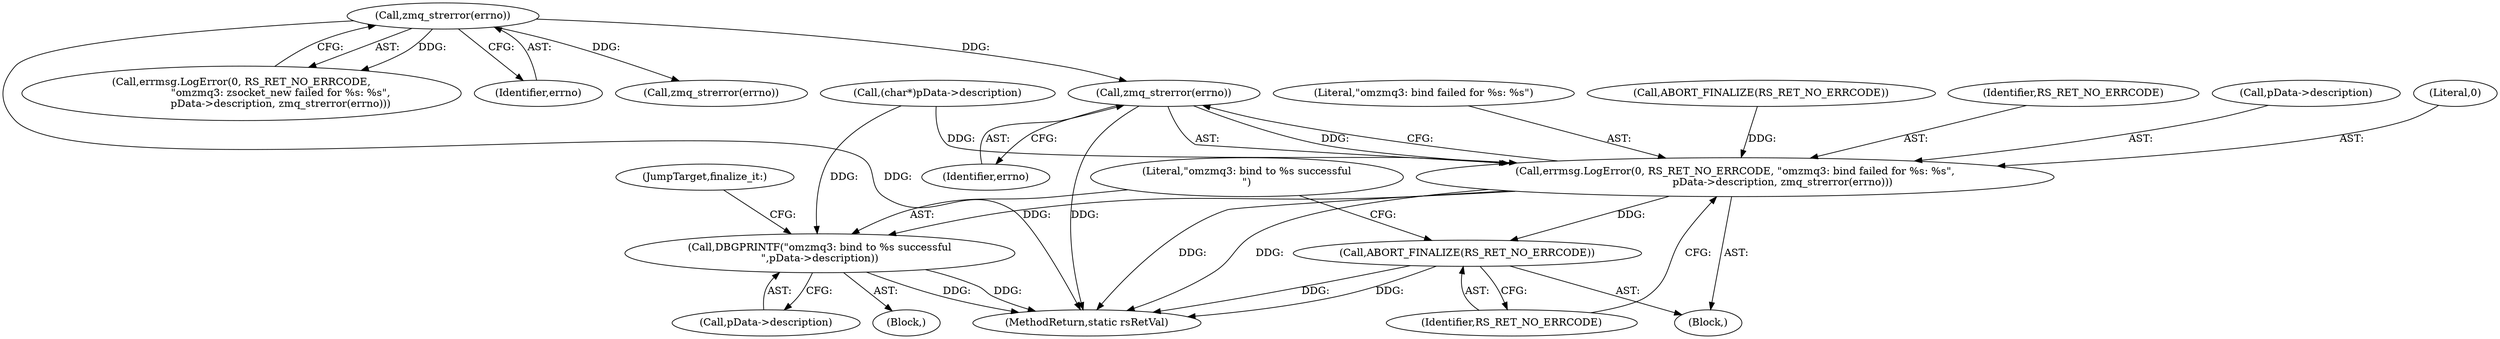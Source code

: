 digraph "0_rsyslog_062d0c671a29f7c6f7dff4a2f1f35df375bbb30b_0@API" {
"1000416" [label="(Call,zmq_strerror(errno))"];
"1000148" [label="(Call,zmq_strerror(errno))"];
"1000409" [label="(Call,errmsg.LogError(0, RS_RET_NO_ERRCODE, \"omzmq3: bind failed for %s: %s\",\n                             pData->description, zmq_strerror(errno)))"];
"1000418" [label="(Call,ABORT_FINALIZE(RS_RET_NO_ERRCODE))"];
"1000420" [label="(Call,DBGPRINTF(\"omzmq3: bind to %s successful\n\",pData->description))"];
"1000141" [label="(Call,errmsg.LogError(0, RS_RET_NO_ERRCODE,\n                        \"omzmq3: zsocket_new failed for %s: %s\",\n                        pData->description, zmq_strerror(errno)))"];
"1000409" [label="(Call,errmsg.LogError(0, RS_RET_NO_ERRCODE, \"omzmq3: bind failed for %s: %s\",\n                             pData->description, zmq_strerror(errno)))"];
"1000457" [label="(JumpTarget,finalize_it:)"];
"1000417" [label="(Identifier,errno)"];
"1000412" [label="(Literal,\"omzmq3: bind failed for %s: %s\")"];
"1000408" [label="(Block,)"];
"1000422" [label="(Call,pData->description)"];
"1000150" [label="(Call,ABORT_FINALIZE(RS_RET_NO_ERRCODE))"];
"1000411" [label="(Identifier,RS_RET_NO_ERRCODE)"];
"1000421" [label="(Literal,\"omzmq3: bind to %s successful\n\")"];
"1000394" [label="(Block,)"];
"1000413" [label="(Call,pData->description)"];
"1000149" [label="(Identifier,errno)"];
"1000448" [label="(Call,zmq_strerror(errno))"];
"1000420" [label="(Call,DBGPRINTF(\"omzmq3: bind to %s successful\n\",pData->description))"];
"1000148" [label="(Call,zmq_strerror(errno))"];
"1000419" [label="(Identifier,RS_RET_NO_ERRCODE)"];
"1000403" [label="(Call,(char*)pData->description)"];
"1000410" [label="(Literal,0)"];
"1000459" [label="(MethodReturn,static rsRetVal)"];
"1000416" [label="(Call,zmq_strerror(errno))"];
"1000418" [label="(Call,ABORT_FINALIZE(RS_RET_NO_ERRCODE))"];
"1000416" -> "1000409"  [label="AST: "];
"1000416" -> "1000417"  [label="CFG: "];
"1000417" -> "1000416"  [label="AST: "];
"1000409" -> "1000416"  [label="CFG: "];
"1000416" -> "1000459"  [label="DDG: "];
"1000416" -> "1000409"  [label="DDG: "];
"1000148" -> "1000416"  [label="DDG: "];
"1000148" -> "1000141"  [label="AST: "];
"1000148" -> "1000149"  [label="CFG: "];
"1000149" -> "1000148"  [label="AST: "];
"1000141" -> "1000148"  [label="CFG: "];
"1000148" -> "1000459"  [label="DDG: "];
"1000148" -> "1000141"  [label="DDG: "];
"1000148" -> "1000448"  [label="DDG: "];
"1000409" -> "1000408"  [label="AST: "];
"1000410" -> "1000409"  [label="AST: "];
"1000411" -> "1000409"  [label="AST: "];
"1000412" -> "1000409"  [label="AST: "];
"1000413" -> "1000409"  [label="AST: "];
"1000419" -> "1000409"  [label="CFG: "];
"1000409" -> "1000459"  [label="DDG: "];
"1000409" -> "1000459"  [label="DDG: "];
"1000150" -> "1000409"  [label="DDG: "];
"1000403" -> "1000409"  [label="DDG: "];
"1000409" -> "1000418"  [label="DDG: "];
"1000409" -> "1000420"  [label="DDG: "];
"1000418" -> "1000408"  [label="AST: "];
"1000418" -> "1000419"  [label="CFG: "];
"1000419" -> "1000418"  [label="AST: "];
"1000421" -> "1000418"  [label="CFG: "];
"1000418" -> "1000459"  [label="DDG: "];
"1000418" -> "1000459"  [label="DDG: "];
"1000420" -> "1000394"  [label="AST: "];
"1000420" -> "1000422"  [label="CFG: "];
"1000421" -> "1000420"  [label="AST: "];
"1000422" -> "1000420"  [label="AST: "];
"1000457" -> "1000420"  [label="CFG: "];
"1000420" -> "1000459"  [label="DDG: "];
"1000420" -> "1000459"  [label="DDG: "];
"1000403" -> "1000420"  [label="DDG: "];
}
